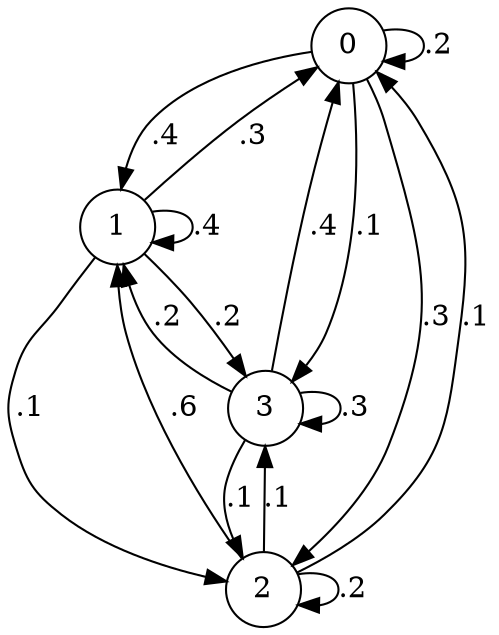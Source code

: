 digraph finite_state_machine {
    size="8,5"
    node [shape = circle];
    0 -> 0 [ label = ".2" ];
    0 -> 1 [ label = ".4" ];
    0 -> 2 [ label = ".3" ];
    0 -> 3 [ label = ".1" ];
    1 -> 0 [ label = ".3" ];
    1 -> 1 [ label = ".4" ];
    1 -> 2 [ label = ".1" ];
    1 -> 3 [ label = ".2" ];
    2 -> 0 [ label = ".1" ];
    2 -> 1 [ label = ".6" ];
    2 -> 2 [ label = ".2" ];
    2 -> 3 [ label = ".1" ];
    3 -> 0 [ label = ".4" ];
    3 -> 1 [ label = ".2" ];
    3 -> 2 [ label = ".1" ];
    3 -> 3 [ label = ".3" ];
}
